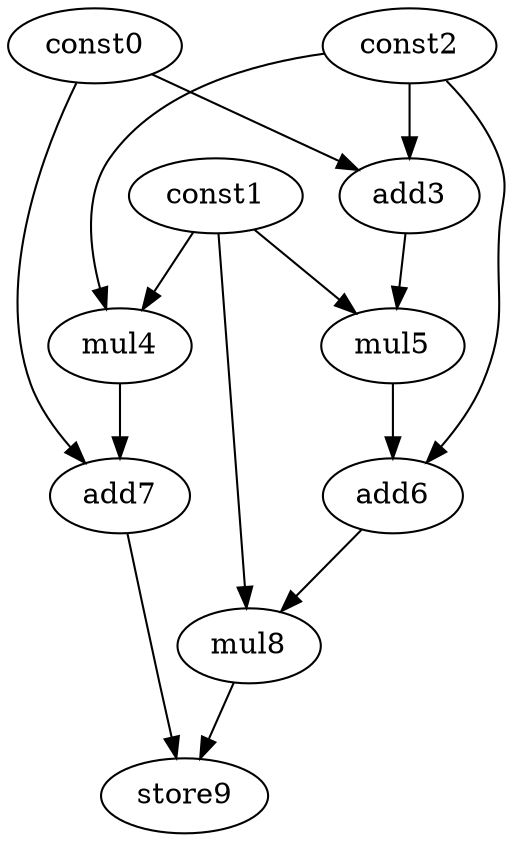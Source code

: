 digraph G { 
const0[opcode=const]; 
const1[opcode=const]; 
const2[opcode=const]; 
add3[opcode=add]; 
mul4[opcode=mul]; 
mul5[opcode=mul]; 
add6[opcode=add]; 
add7[opcode=add]; 
mul8[opcode=mul]; 
store9[opcode=store]; 
const0->add3[operand=0];
const2->add3[operand=1];
const1->mul4[operand=0];
const2->mul4[operand=1];
const1->mul5[operand=0];
add3->mul5[operand=1];
const0->add7[operand=0];
mul4->add7[operand=1];
const2->add6[operand=0];
mul5->add6[operand=1];
const1->mul8[operand=0];
add6->mul8[operand=1];
add7->store9[operand=0];
mul8->store9[operand=1];
}
